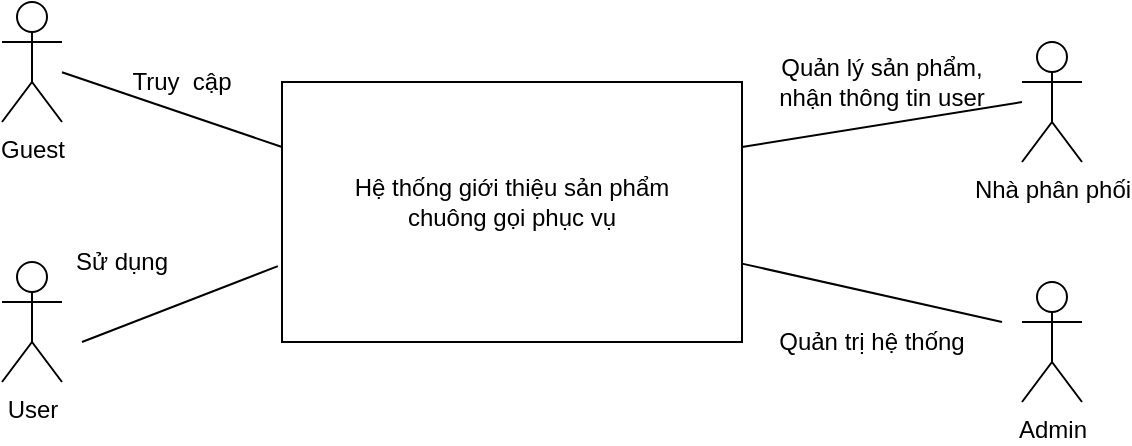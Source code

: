 <mxfile version="13.9.1" type="github">
  <diagram id="YpBFZiYgMTGodC2UV_4v" name="Page-1">
    <mxGraphModel dx="1036" dy="410" grid="1" gridSize="10" guides="1" tooltips="1" connect="1" arrows="1" fold="1" page="1" pageScale="1" pageWidth="850" pageHeight="1100" math="0" shadow="0">
      <root>
        <mxCell id="0" />
        <mxCell id="1" parent="0" />
        <mxCell id="72nmVaPbWG6wI7AhCVXP-2" value="" style="rounded=0;whiteSpace=wrap;html=1;" parent="1" vertex="1">
          <mxGeometry x="250" y="160" width="230" height="130" as="geometry" />
        </mxCell>
        <mxCell id="72nmVaPbWG6wI7AhCVXP-6" value="User" style="shape=umlActor;verticalLabelPosition=bottom;verticalAlign=top;html=1;outlineConnect=0;" parent="1" vertex="1">
          <mxGeometry x="110" y="250" width="30" height="60" as="geometry" />
        </mxCell>
        <mxCell id="72nmVaPbWG6wI7AhCVXP-14" value="Hệ thống giới thiệu sản phẩm&lt;br&gt;chuông gọi phục vụ" style="text;html=1;strokeColor=none;fillColor=none;align=center;verticalAlign=middle;whiteSpace=wrap;rounded=0;" parent="1" vertex="1">
          <mxGeometry x="275" y="210" width="180" height="20" as="geometry" />
        </mxCell>
        <mxCell id="72nmVaPbWG6wI7AhCVXP-15" value="Nhà phân phối" style="shape=umlActor;verticalLabelPosition=bottom;verticalAlign=top;html=1;outlineConnect=0;" parent="1" vertex="1">
          <mxGeometry x="620" y="140" width="30" height="60" as="geometry" />
        </mxCell>
        <mxCell id="72nmVaPbWG6wI7AhCVXP-20" value="Quản lý sản phẩm,&lt;br&gt;nhận thông tin user" style="text;html=1;strokeColor=none;fillColor=none;align=center;verticalAlign=middle;whiteSpace=wrap;rounded=0;" parent="1" vertex="1">
          <mxGeometry x="495" y="150" width="110" height="20" as="geometry" />
        </mxCell>
        <mxCell id="72nmVaPbWG6wI7AhCVXP-21" value="Admin&lt;br&gt;" style="shape=umlActor;verticalLabelPosition=bottom;verticalAlign=top;html=1;outlineConnect=0;" parent="1" vertex="1">
          <mxGeometry x="620" y="260" width="30" height="60" as="geometry" />
        </mxCell>
        <mxCell id="72nmVaPbWG6wI7AhCVXP-23" value="" style="endArrow=none;html=1;" parent="1" source="72nmVaPbWG6wI7AhCVXP-2" edge="1">
          <mxGeometry width="50" height="50" relative="1" as="geometry">
            <mxPoint x="551" y="301" as="sourcePoint" />
            <mxPoint x="610" y="280" as="targetPoint" />
          </mxGeometry>
        </mxCell>
        <mxCell id="72nmVaPbWG6wI7AhCVXP-24" value="Quản trị hệ thống" style="text;html=1;strokeColor=none;fillColor=none;align=center;verticalAlign=middle;whiteSpace=wrap;rounded=0;" parent="1" vertex="1">
          <mxGeometry x="495" y="280" width="100" height="20" as="geometry" />
        </mxCell>
        <mxCell id="72nmVaPbWG6wI7AhCVXP-26" value="" style="endArrow=none;html=1;entryX=-0.009;entryY=0.708;entryDx=0;entryDy=0;entryPerimeter=0;" parent="1" target="72nmVaPbWG6wI7AhCVXP-2" edge="1">
          <mxGeometry width="50" height="50" relative="1" as="geometry">
            <mxPoint x="150" y="290" as="sourcePoint" />
            <mxPoint x="380" y="160" as="targetPoint" />
          </mxGeometry>
        </mxCell>
        <mxCell id="72nmVaPbWG6wI7AhCVXP-28" value="Sử dụng&lt;br&gt;" style="text;html=1;strokeColor=none;fillColor=none;align=center;verticalAlign=middle;whiteSpace=wrap;rounded=0;" parent="1" vertex="1">
          <mxGeometry x="140" y="240" width="60" height="20" as="geometry" />
        </mxCell>
        <mxCell id="72nmVaPbWG6wI7AhCVXP-32" value="" style="endArrow=none;html=1;exitX=1;exitY=0.25;exitDx=0;exitDy=0;" parent="1" source="72nmVaPbWG6wI7AhCVXP-2" edge="1">
          <mxGeometry width="50" height="50" relative="1" as="geometry">
            <mxPoint x="330" y="260" as="sourcePoint" />
            <mxPoint x="620" y="170" as="targetPoint" />
          </mxGeometry>
        </mxCell>
        <mxCell id="sMosUoYrxPtLXq83_LZ0-5" value="Guest" style="shape=umlActor;verticalLabelPosition=bottom;verticalAlign=top;html=1;outlineConnect=0;" vertex="1" parent="1">
          <mxGeometry x="110" y="120" width="30" height="60" as="geometry" />
        </mxCell>
        <mxCell id="sMosUoYrxPtLXq83_LZ0-6" value="" style="endArrow=none;html=1;entryX=0;entryY=0.25;entryDx=0;entryDy=0;" edge="1" parent="1" source="sMosUoYrxPtLXq83_LZ0-5" target="72nmVaPbWG6wI7AhCVXP-2">
          <mxGeometry width="50" height="50" relative="1" as="geometry">
            <mxPoint x="150" y="160" as="sourcePoint" />
            <mxPoint x="200" y="140" as="targetPoint" />
          </mxGeometry>
        </mxCell>
        <mxCell id="sMosUoYrxPtLXq83_LZ0-7" value="Truy&amp;nbsp; cập" style="text;html=1;strokeColor=none;fillColor=none;align=center;verticalAlign=middle;whiteSpace=wrap;rounded=0;" vertex="1" parent="1">
          <mxGeometry x="160" y="150" width="80" height="20" as="geometry" />
        </mxCell>
      </root>
    </mxGraphModel>
  </diagram>
</mxfile>
